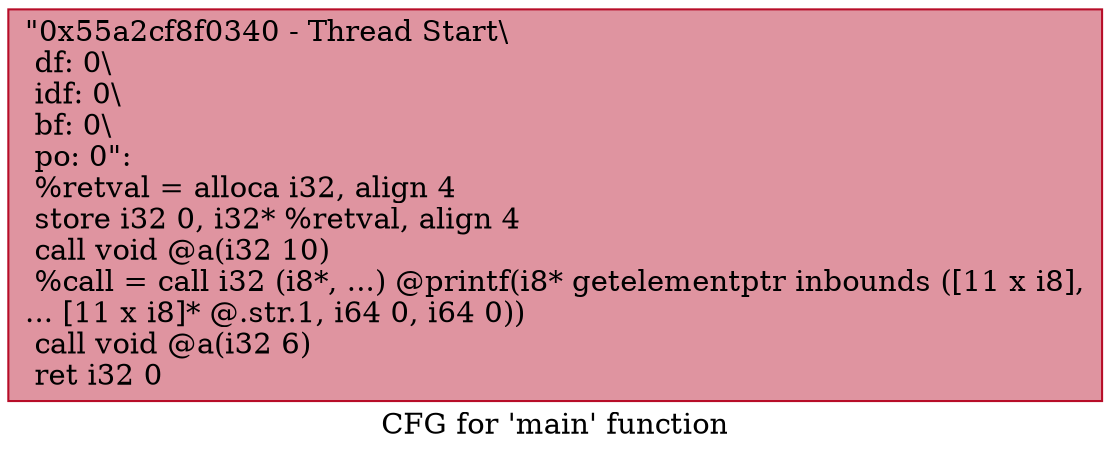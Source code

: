 digraph "CFG for 'main' function" {
	label="CFG for 'main' function";

	Node0x55a2cf8f0340 [shape=record,color="#b70d28ff", style=filled, fillcolor="#b70d2870",label="{\"0x55a2cf8f0340 - Thread Start\\\l df: 0\\\l idf: 0\\\l bf: 0\\\l po: 0\":\l  %retval = alloca i32, align 4\l  store i32 0, i32* %retval, align 4\l  call void @a(i32 10)\l  %call = call i32 (i8*, ...) @printf(i8* getelementptr inbounds ([11 x i8],\l... [11 x i8]* @.str.1, i64 0, i64 0))\l  call void @a(i32 6)\l  ret i32 0\l}"];
}
